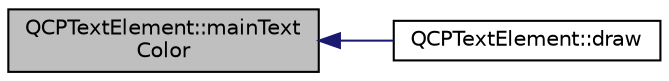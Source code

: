 digraph "QCPTextElement::mainTextColor"
{
  edge [fontname="Helvetica",fontsize="10",labelfontname="Helvetica",labelfontsize="10"];
  node [fontname="Helvetica",fontsize="10",shape=record];
  rankdir="LR";
  Node58 [label="QCPTextElement::mainText\lColor",height=0.2,width=0.4,color="black", fillcolor="grey75", style="filled", fontcolor="black"];
  Node58 -> Node59 [dir="back",color="midnightblue",fontsize="10",style="solid",fontname="Helvetica"];
  Node59 [label="QCPTextElement::draw",height=0.2,width=0.4,color="black", fillcolor="white", style="filled",URL="$class_q_c_p_text_element.html#ad1dae61ea77ae74841f3c2fb765fc88e"];
}
